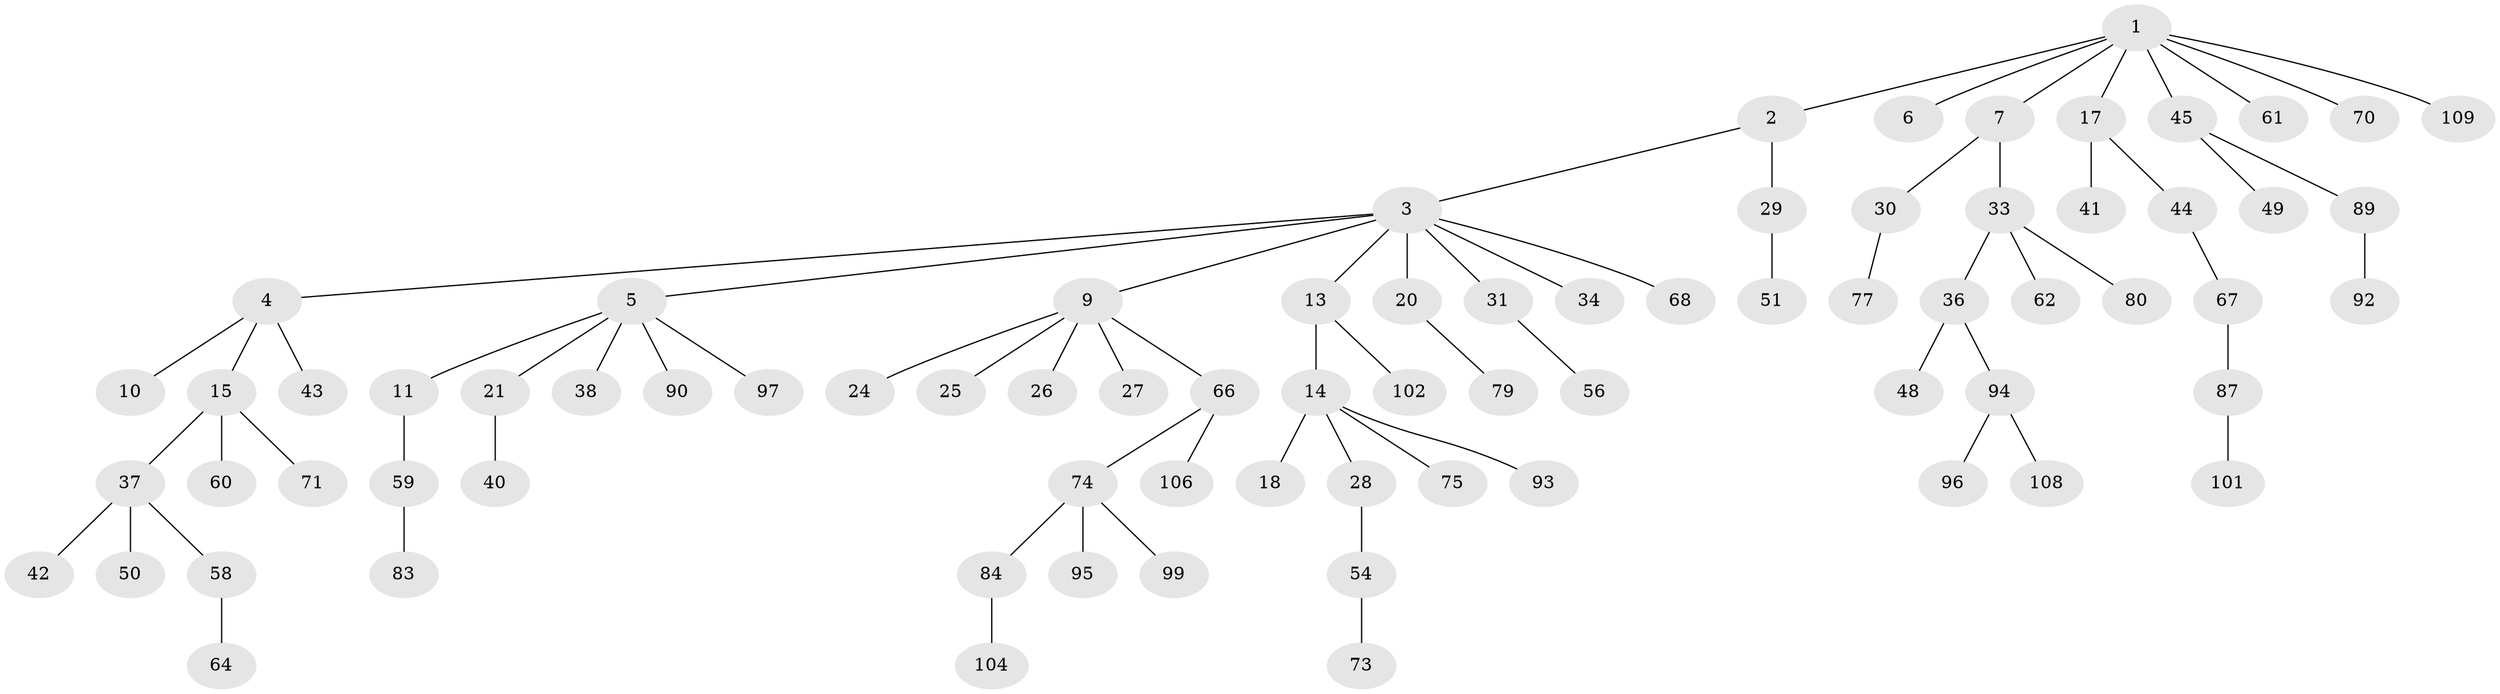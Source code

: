 // original degree distribution, {8: 0.00909090909090909, 4: 0.06363636363636363, 9: 0.00909090909090909, 5: 0.01818181818181818, 6: 0.00909090909090909, 1: 0.4727272727272727, 2: 0.3, 3: 0.11818181818181818}
// Generated by graph-tools (version 1.1) at 2025/11/02/27/25 16:11:28]
// undirected, 77 vertices, 76 edges
graph export_dot {
graph [start="1"]
  node [color=gray90,style=filled];
  1 [super="+16"];
  2 [super="+8"];
  3 [super="+47"];
  4 [super="+81"];
  5 [super="+85"];
  6;
  7 [super="+22"];
  9 [super="+12"];
  10 [super="+23"];
  11;
  13 [super="+35"];
  14 [super="+19"];
  15 [super="+32"];
  17 [super="+57"];
  18 [super="+103"];
  20 [super="+72"];
  21;
  24;
  25;
  26 [super="+46"];
  27;
  28;
  29;
  30;
  31 [super="+63"];
  33 [super="+69"];
  34;
  36 [super="+39"];
  37 [super="+53"];
  38 [super="+105"];
  40 [super="+107"];
  41 [super="+55"];
  42;
  43;
  44;
  45 [super="+52"];
  48;
  49;
  50;
  51 [super="+86"];
  54 [super="+76"];
  56;
  58;
  59 [super="+65"];
  60;
  61;
  62;
  64;
  66 [super="+98"];
  67 [super="+88"];
  68;
  70;
  71 [super="+91"];
  73;
  74 [super="+78"];
  75;
  77;
  79;
  80 [super="+82"];
  83;
  84;
  87;
  89;
  90;
  92;
  93;
  94 [super="+100"];
  95;
  96;
  97;
  99;
  101 [super="+110"];
  102;
  104;
  106;
  108;
  109;
  1 -- 2;
  1 -- 6;
  1 -- 7;
  1 -- 17;
  1 -- 45;
  1 -- 70;
  1 -- 109;
  1 -- 61;
  2 -- 3;
  2 -- 29;
  3 -- 4;
  3 -- 5;
  3 -- 9;
  3 -- 13;
  3 -- 20;
  3 -- 31;
  3 -- 34;
  3 -- 68;
  4 -- 10;
  4 -- 15;
  4 -- 43;
  5 -- 11;
  5 -- 21;
  5 -- 38;
  5 -- 90;
  5 -- 97;
  7 -- 33;
  7 -- 30;
  9 -- 26;
  9 -- 66;
  9 -- 24;
  9 -- 27;
  9 -- 25;
  11 -- 59;
  13 -- 14;
  13 -- 102;
  14 -- 18;
  14 -- 75;
  14 -- 28;
  14 -- 93;
  15 -- 60;
  15 -- 37;
  15 -- 71;
  17 -- 41;
  17 -- 44;
  20 -- 79;
  21 -- 40;
  28 -- 54;
  29 -- 51;
  30 -- 77;
  31 -- 56;
  33 -- 36;
  33 -- 62;
  33 -- 80;
  36 -- 48;
  36 -- 94;
  37 -- 42;
  37 -- 50;
  37 -- 58;
  44 -- 67;
  45 -- 49;
  45 -- 89;
  54 -- 73;
  58 -- 64;
  59 -- 83;
  66 -- 74;
  66 -- 106;
  67 -- 87;
  74 -- 99;
  74 -- 84;
  74 -- 95;
  84 -- 104;
  87 -- 101;
  89 -- 92;
  94 -- 96;
  94 -- 108;
}
